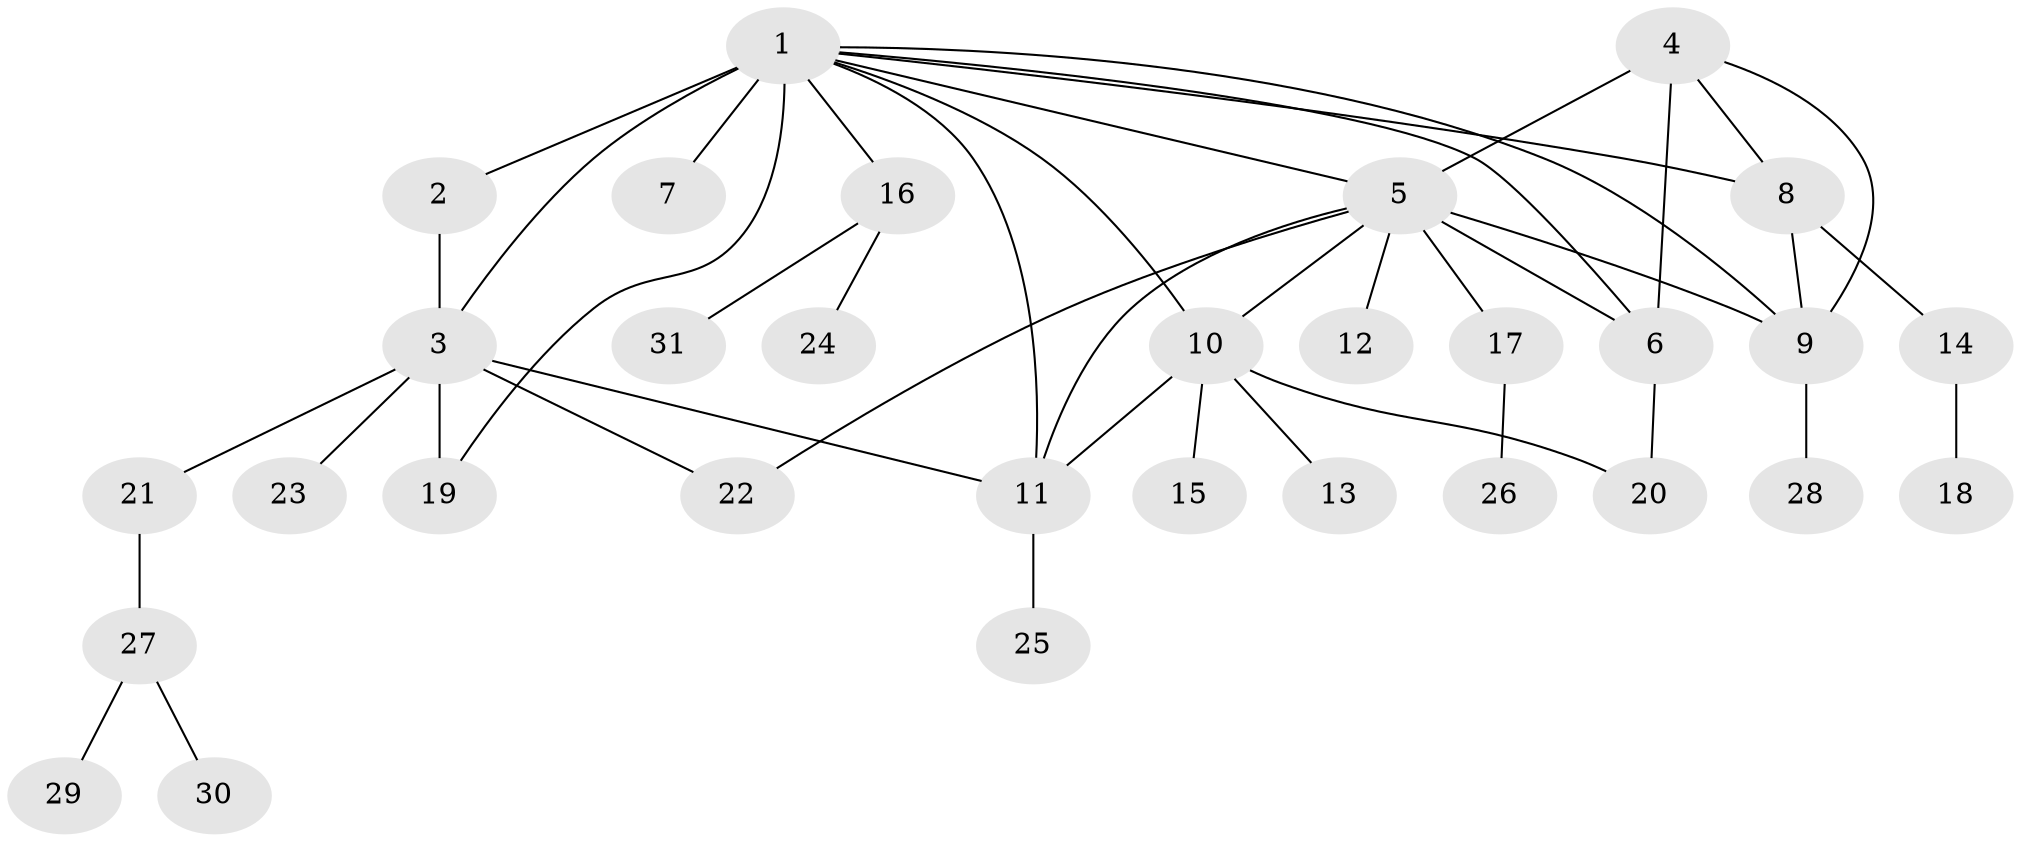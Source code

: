 // original degree distribution, {6: 0.05555555555555555, 3: 0.08333333333333333, 11: 0.013888888888888888, 7: 0.027777777777777776, 9: 0.013888888888888888, 5: 0.041666666666666664, 4: 0.06944444444444445, 1: 0.4861111111111111, 2: 0.20833333333333334}
// Generated by graph-tools (version 1.1) at 2025/52/03/04/25 22:52:45]
// undirected, 31 vertices, 44 edges
graph export_dot {
  node [color=gray90,style=filled];
  1;
  2;
  3;
  4;
  5;
  6;
  7;
  8;
  9;
  10;
  11;
  12;
  13;
  14;
  15;
  16;
  17;
  18;
  19;
  20;
  21;
  22;
  23;
  24;
  25;
  26;
  27;
  28;
  29;
  30;
  31;
  1 -- 2 [weight=1.0];
  1 -- 3 [weight=1.0];
  1 -- 5 [weight=2.0];
  1 -- 6 [weight=1.0];
  1 -- 7 [weight=6.0];
  1 -- 8 [weight=1.0];
  1 -- 9 [weight=1.0];
  1 -- 10 [weight=1.0];
  1 -- 11 [weight=1.0];
  1 -- 16 [weight=1.0];
  1 -- 19 [weight=1.0];
  2 -- 3 [weight=1.0];
  3 -- 11 [weight=1.0];
  3 -- 19 [weight=4.0];
  3 -- 21 [weight=1.0];
  3 -- 22 [weight=1.0];
  3 -- 23 [weight=1.0];
  4 -- 5 [weight=2.0];
  4 -- 6 [weight=1.0];
  4 -- 8 [weight=1.0];
  4 -- 9 [weight=1.0];
  5 -- 6 [weight=5.0];
  5 -- 9 [weight=1.0];
  5 -- 10 [weight=1.0];
  5 -- 11 [weight=1.0];
  5 -- 12 [weight=1.0];
  5 -- 17 [weight=1.0];
  5 -- 22 [weight=1.0];
  6 -- 20 [weight=1.0];
  8 -- 9 [weight=1.0];
  8 -- 14 [weight=1.0];
  9 -- 28 [weight=1.0];
  10 -- 11 [weight=1.0];
  10 -- 13 [weight=1.0];
  10 -- 15 [weight=1.0];
  10 -- 20 [weight=2.0];
  11 -- 25 [weight=1.0];
  14 -- 18 [weight=4.0];
  16 -- 24 [weight=1.0];
  16 -- 31 [weight=1.0];
  17 -- 26 [weight=1.0];
  21 -- 27 [weight=2.0];
  27 -- 29 [weight=1.0];
  27 -- 30 [weight=1.0];
}

